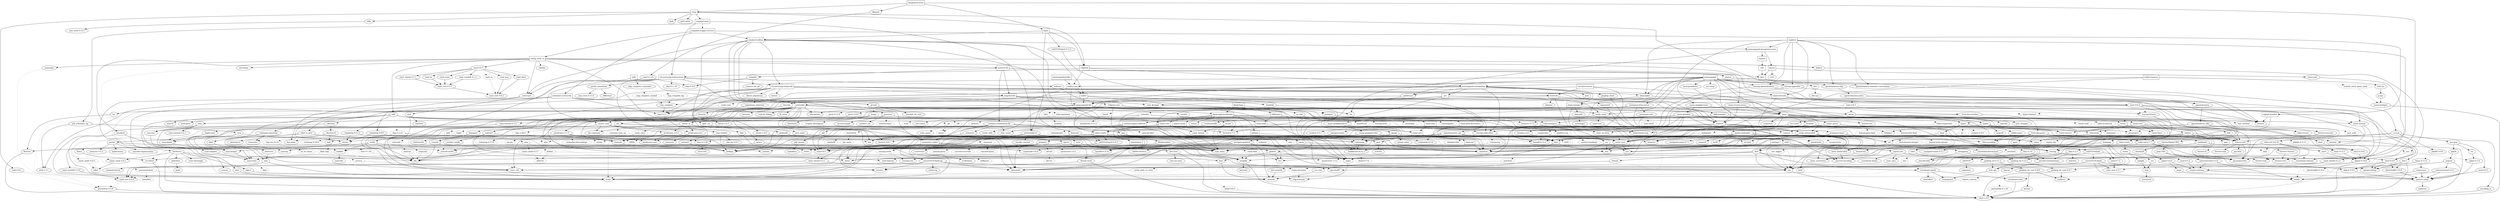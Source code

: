 digraph {
    0 [ label = "catalyst-toolbox" shape = box]
    1 [ label = "chain-addr" shape = box]
    2 [ label = "chain-core" shape = box]
    3 [ label = "chain-ser" shape = box]
    4 [ label = "chain-crypto" shape = box]
    5 [ label = "typed-bytes" shape = box]
    6 [ label = "chain-impl-mockchain" shape = box]
    7 [ label = "cardano-legacy-address" shape = box]
    8 [ label = "chain-time" shape = box]
    9 [ label = "chain-vote" shape = box]
    10 [ label = "imhamt" shape = box]
    11 [ label = "sparse-array" shape = box]
    12 [ label = "chain-storage" shape = box]
    13 [ label = "jcli" shape = box]
    14 [ label = "jormungandr-lib" shape = box]
    15 [ label = "jormungandr-automation" shape = box]
    16 [ label = "jortestkit" shape = box]
    17 [ label = "jormungandr-integration-tests" shape = box]
    18 [ label = "hersir" shape = box]
    19 [ label = "thor" shape = box]
    20 [ label = "loki" shape = box]
    21 [ label = "mjolnir" shape = box]
    22 [ label = "snapshot-lib" shape = box]
    23 [ label = "symmetric-cipher" shape = box]
    24 [ label = "vit-servicing-station-lib" shape = box]
    25 [ label = "event-db" shape = box]
    26 [ label = "vit-servicing-station-tests" shape = box]
    27 [ label = "wallet" shape = box]
    28 [ label = "chain-path-derivation" shape = box]
    29 [ label = "hdkeygen" shape = box]
    30 [ label = "chain-network" shape = box]
    31 [ label = "jormungandrwallet" shape = box]
    32 [ label = "wallet-core" shape = box]
    33 [ label = "wallet-wasm-js" shape = box]
    34 [ label = "jormungandr" shape = box]
    35 [ label = "explorer" shape = box]
    36 [ label = "settings" shape = box]
    37 [ label = "blockchain" shape = box]
    38 [ label = "iapyx" shape = box]
    39 [ label = "valgrind" shape = box]
    40 [ label = "vitup" shape = box]
    41 [ label = "mainnet-lib" shape = box]
    42 [ label = "mainnet-tools" shape = box]
    43 [ label = "scheduler-service-lib" shape = box]
    44 [ label = "signals-handler" shape = box]
    45 [ label = "snapshot-trigger-service" shape = box]
    46 [ label = "voting_tools_rs" shape = box]
    47 [ label = "integration-tests" shape = box]
    48 [ label = "cat-data-service" shape = box]
    49 [ label = "tally" shape = box]
    50 [ label = "assert_fs" ]
    51 [ label = "bech32 0.8.1" ]
    52 [ label = "clap 4.2.1" ]
    53 [ label = "color-eyre" ]
    54 [ label = "csv" ]
    55 [ label = "fraction" ]
    56 [ label = "futures" ]
    57 [ label = "gag" ]
    58 [ label = "governor" ]
    59 [ label = "graphql_client" ]
    60 [ label = "hex" ]
    61 [ label = "image" ]
    62 [ label = "itertools" ]
    63 [ label = "once_cell" ]
    64 [ label = "qrcode" ]
    65 [ label = "quircs" ]
    66 [ label = "rand 0.8.5" ]
    67 [ label = "rand_chacha 0.3.1" ]
    68 [ label = "rayon" ]
    69 [ label = "regex" ]
    70 [ label = "reqwest" ]
    71 [ label = "rust_decimal" ]
    72 [ label = "serde" ]
    73 [ label = "serde_json" ]
    74 [ label = "serde_yaml" ]
    75 [ label = "sscanf" ]
    76 [ label = "thiserror" ]
    77 [ label = "time 0.3.20" ]
    78 [ label = "tokio" ]
    79 [ label = "tracing" ]
    80 [ label = "tracing-subscriber" ]
    81 [ label = "url" ]
    82 [ label = "cryptoxide 0.4.4" ]
    83 [ label = "proptest" ]
    84 [ label = "quickcheck" ]
    85 [ label = "curve25519-dalek-ng" ]
    86 [ label = "ed25519-bip32 0.4.1" ]
    87 [ label = "ed25519-dalek" ]
    88 [ label = "generic-array" ]
    89 [ label = "rand_core 0.6.4" ]
    90 [ label = "sha2 0.10.6" ]
    91 [ label = "lazy_static" ]
    92 [ label = "strum" ]
    93 [ label = "cbor_event" ]
    94 [ label = "base64 0.21.0" ]
    95 [ label = "const_format" ]
    96 [ label = "criterion" style = dashed]
    97 [ label = "data-pile" ]
    98 [ label = "sled" ]
    99 [ label = "tempfile" ]
    100 [ label = "base64 0.13.1" ]
    101 [ label = "bincode" ]
    102 [ label = "bytes" ]
    103 [ label = "clap_complete" ]
    104 [ label = "gtmpl" ]
    105 [ label = "rpassword" ]
    106 [ label = "http" ]
    107 [ label = "humantime" ]
    108 [ label = "parity-multiaddr" ]
    109 [ label = "serde_with" ]
    110 [ label = "assert_cmd" ]
    111 [ label = "bytesize" ]
    112 [ label = "custom_debug" ]
    113 [ label = "flate2" ]
    114 [ label = "fs_extra" ]
    115 [ label = "json" ]
    116 [ label = "keynesis" ]
    117 [ label = "log" ]
    118 [ label = "netstat2" ]
    119 [ label = "os_info" ]
    120 [ label = "poldercast" ]
    121 [ label = "predicates 2.1.5" ]
    122 [ label = "prost 0.9.0" ]
    123 [ label = "semver" ]
    124 [ label = "sysinfo" ]
    125 [ label = "tar" ]
    126 [ label = "tokio-stream" ]
    127 [ label = "tonic 0.6.2" ]
    128 [ label = "warp" ]
    129 [ label = "zip" ]
    130 [ label = "console" ]
    131 [ label = "dialoguer" ]
    132 [ label = "indicatif" ]
    133 [ label = "sha-1" ]
    134 [ label = "sha2 0.9.9" ]
    135 [ label = "bech32 0.7.3" ]
    136 [ label = "yaml-rust" ]
    137 [ label = "ctrlc" ]
    138 [ label = "slave-pool" ]
    139 [ label = "cocoon" ]
    140 [ label = "dirs" ]
    141 [ label = "serde_test" style = dashed]
    142 [ label = "zeroize" ]
    143 [ label = "diesel 1.4.8" ]
    144 [ label = "diesel_migrations" ]
    145 [ label = "dotenv" ]
    146 [ label = "http-zipkin" ]
    147 [ label = "notify" ]
    148 [ label = "r2d2" ]
    149 [ label = "simplelog 0.8.0" ]
    150 [ label = "tracing-futures" ]
    151 [ label = "bb8" ]
    152 [ label = "bb8-postgres" ]
    153 [ label = "chrono" ]
    154 [ label = "dotenvy" ]
    155 [ label = "tokio-postgres" ]
    156 [ label = "cfg-if 0.1.10" ]
    157 [ label = "dyn-clone" ]
    158 [ label = "fake" ]
    159 [ label = "hyper" ]
    160 [ label = "postgres" ]
    161 [ label = "pretty_assertions" ]
    162 [ label = "rand 0.7.3" ]
    163 [ label = "rand_core 0.5.1" ]
    164 [ label = "refinery" ]
    165 [ label = "hashlink" ]
    166 [ label = "http-body" ]
    167 [ label = "pin-project" ]
    168 [ label = "clear_on_drop" ]
    169 [ label = "console_error_panic_hook" style = dashed]
    170 [ label = "getrandom 0.2.9" ]
    171 [ label = "js-sys" ]
    172 [ label = "wasm-bindgen" ]
    173 [ label = "web-sys" ]
    174 [ label = "arc-swap" ]
    175 [ label = "jsonrpsee-core" ]
    176 [ label = "jsonrpsee-http-server" ]
    177 [ label = "linked-hash-map" ]
    178 [ label = "local-ip-address" ]
    179 [ label = "lru" ]
    180 [ label = "opentelemetry" ]
    181 [ label = "opentelemetry-otlp" ]
    182 [ label = "opentelemetry-semantic-conventions" ]
    183 [ label = "tokio-util 0.6.10" ]
    184 [ label = "tracing-appender" ]
    185 [ label = "tracing-opentelemetry" ]
    186 [ label = "trust-dns-resolver" ]
    187 [ label = "anyhow" ]
    188 [ label = "async-graphql" ]
    189 [ label = "async-graphql-warp" ]
    190 [ label = "futures-channel" ]
    191 [ label = "futures-util" ]
    192 [ label = "ed25519-bip32 0.3.2" ]
    193 [ label = "prettytable-rs" ]
    194 [ label = "warp-reverse-proxy" ]
    195 [ label = "diffy" ]
    196 [ label = "glob" ]
    197 [ label = "path-slash" ]
    198 [ label = "rustls" ]
    199 [ label = "rustls-pemfile" ]
    200 [ label = "tempdir" ]
    201 [ label = "tokio-rustls" ]
    202 [ label = "uuid 0.8.2" ]
    203 [ label = "walkdir" ]
    204 [ label = "cardano-serialization-lib" ]
    205 [ label = "pharos" ]
    206 [ label = "job_scheduler_ng" ]
    207 [ label = "num-traits" ]
    208 [ label = "uuid 1.3.1" ]
    209 [ label = "bigdecimal" ]
    210 [ label = "blake2" ]
    211 [ label = "bytekind" ]
    212 [ label = "cddl" ]
    213 [ label = "ciborium" ]
    214 [ label = "dashmap" ]
    215 [ label = "diesel 2.0.3" ]
    216 [ label = "microtype" ]
    217 [ label = "nonempty" ]
    218 [ label = "rand 0.6.5" ]
    219 [ label = "rand_core 0.4.2" ]
    220 [ label = "scheduled-thread-pool" ]
    221 [ label = "validity" ]
    222 [ label = "cfg-if 1.0.0" ]
    223 [ label = "libmath" ]
    224 [ label = "rand_chacha 0.2.2" ]
    225 [ label = "axum" ]
    226 [ label = "clap_complete_command" ]
    227 [ label = "anstyle" ]
    228 [ label = "doc-comment" ]
    229 [ label = "globwalk" ]
    230 [ label = "predicates 3.0.2" ]
    231 [ label = "predicates-core" ]
    232 [ label = "predicates-tree" ]
    233 [ label = "clap_builder" ]
    234 [ label = "backtrace" ]
    235 [ label = "color-spantrace" style = dashed]
    236 [ label = "eyre" ]
    237 [ label = "indenter" ]
    238 [ label = "owo-colors" ]
    239 [ label = "tracing-error" style = dashed]
    240 [ label = "csv-core" ]
    241 [ label = "itoa" ]
    242 [ label = "ryu" ]
    243 [ label = "num" ]
    244 [ label = "futures-core" ]
    245 [ label = "futures-executor" ]
    246 [ label = "futures-io" ]
    247 [ label = "futures-sink" ]
    248 [ label = "futures-task" ]
    249 [ label = "filedescriptor" ]
    250 [ label = "futures-timer" style = dashed]
    251 [ label = "no-std-compat" ]
    252 [ label = "nonzero_ext" ]
    253 [ label = "parking_lot 0.12.1" ]
    254 [ label = "smallvec" ]
    255 [ label = "bytemuck" ]
    256 [ label = "byteorder" ]
    257 [ label = "color_quant" ]
    258 [ label = "gif" style = dashed]
    259 [ label = "jpeg-decoder" style = dashed]
    260 [ label = "num-iter" ]
    261 [ label = "num-rational 0.3.2" ]
    262 [ label = "png" style = dashed]
    263 [ label = "scoped_threadpool" style = dashed]
    264 [ label = "tiff" style = dashed]
    265 [ label = "either" ]
    266 [ label = "checked_int_cast" ]
    267 [ label = "ppv-lite86" ]
    268 [ label = "rayon-core" ]
    269 [ label = "aho-corasick" ]
    270 [ label = "memchr" ]
    271 [ label = "regex-syntax" ]
    272 [ label = "serde_urlencoded" ]
    273 [ label = "tower-service" ]
    274 [ label = "arrayvec 0.7.2" ]
    275 [ label = "borsh" style = dashed]
    276 [ label = "bytecheck" style = dashed]
    277 [ label = "rkyv" style = dashed]
    278 [ label = "indexmap" ]
    279 [ label = "time-core" ]
    280 [ label = "mio" style = dashed]
    281 [ label = "num_cpus" ]
    282 [ label = "pin-project-lite" ]
    283 [ label = "tracing-core" ]
    284 [ label = "matchers" style = dashed]
    285 [ label = "nu-ansi-term" style = dashed]
    286 [ label = "sharded-slab" style = dashed]
    287 [ label = "thread_local" ]
    288 [ label = "tracing-log" style = dashed]
    289 [ label = "tracing-serde" style = dashed]
    290 [ label = "form_urlencoded" ]
    291 [ label = "idna 0.3.0" ]
    292 [ label = "percent-encoding" ]
    293 [ label = "bit-set" style = dashed]
    294 [ label = "bitflags" ]
    295 [ label = "quick-error 2.0.1" style = dashed]
    296 [ label = "rand_xorshift 0.3.0" ]
    297 [ label = "rusty-fork" style = dashed]
    298 [ label = "unarray" ]
    299 [ label = "env_logger" style = dashed]
    300 [ label = "digest 0.9.0" ]
    301 [ label = "subtle-ng" ]
    302 [ label = "curve25519-dalek" ]
    303 [ label = "ed25519" ]
    304 [ label = "typenum" ]
    305 [ label = "digest 0.10.6" ]
    306 [ label = "atty" style = dashed]
    307 [ label = "cast" style = dashed]
    308 [ label = "clap 2.34.0" style = dashed]
    309 [ label = "criterion-plot" style = dashed]
    310 [ label = "oorandom" style = dashed]
    311 [ label = "plotters" style = dashed]
    312 [ label = "serde_cbor" style = dashed]
    313 [ label = "tinytemplate" style = dashed]
    314 [ label = "memmap2" ]
    315 [ label = "crc32fast" ]
    316 [ label = "crossbeam-epoch" ]
    317 [ label = "crossbeam-utils" ]
    318 [ label = "fxhash" ]
    319 [ label = "libc" ]
    320 [ label = "parking_lot 0.11.2" ]
    321 [ label = "fastrand" ]
    322 [ label = "gtmpl_value" ]
    323 [ label = "fnv" ]
    324 [ label = "arrayref" ]
    325 [ label = "bs58" ]
    326 [ label = "data-encoding" ]
    327 [ label = "multihash" ]
    328 [ label = "static_assertions" ]
    329 [ label = "unsigned-varint 0.7.1" ]
    330 [ label = "bstr" ]
    331 [ label = "wait-timeout" ]
    332 [ label = "miniz_oxide 0.6.2" ]
    333 [ label = "cryptoxide 0.3.6" ]
    334 [ label = "difflib" style = dashed]
    335 [ label = "float-cmp" style = dashed]
    336 [ label = "normalize-line-endings" style = dashed]
    337 [ label = "filetime" ]
    338 [ label = "tokio-util 0.7.7" ]
    339 [ label = "async-stream" ]
    340 [ label = "h2" style = dashed]
    341 [ label = "hyper-timeout" style = dashed]
    342 [ label = "tower" ]
    343 [ label = "tower-layer" ]
    344 [ label = "headers" ]
    345 [ label = "mime" ]
    346 [ label = "mime_guess" ]
    347 [ label = "multiparty" style = dashed]
    348 [ label = "scoped-tls" ]
    349 [ label = "tokio-tungstenite" style = dashed]
    350 [ label = "aes" style = dashed]
    351 [ label = "bzip2" style = dashed]
    352 [ label = "constant_time_eq" style = dashed]
    353 [ label = "hmac 0.12.1" ]
    354 [ label = "pbkdf2 0.11.0" style = dashed]
    355 [ label = "sha1" ]
    356 [ label = "zstd" style = dashed]
    357 [ label = "unicode-width" ]
    358 [ label = "shell-words" ]
    359 [ label = "number_prefix" ]
    360 [ label = "block-buffer 0.9.0" ]
    361 [ label = "opaque-debug" ]
    362 [ label = "crossbeam-channel" ]
    363 [ label = "aes-gcm" ]
    364 [ label = "chacha20poly1305" ]
    365 [ label = "hmac 0.11.0" ]
    366 [ label = "pbkdf2 0.9.0" ]
    367 [ label = "dirs-sys" ]
    368 [ label = "pq-sys" style = dashed]
    369 [ label = "migrations_internals" ]
    370 [ label = "zipkin" ]
    371 [ label = "termcolor" ]
    372 [ label = "num-integer" ]
    373 [ label = "time 0.1.45" style = dashed]
    374 [ label = "fallible-iterator" ]
    375 [ label = "phf" ]
    376 [ label = "postgres-protocol" ]
    377 [ label = "postgres-types" ]
    378 [ label = "socket2 0.5.1" ]
    379 [ label = "httparse" ]
    380 [ label = "httpdate" ]
    381 [ label = "socket2 0.4.9" style = dashed]
    382 [ label = "want" ]
    383 [ label = "ansi_term 0.11.0" ]
    384 [ label = "difference" ]
    385 [ label = "getrandom 0.1.16" style = dashed]
    386 [ label = "refinery-core" ]
    387 [ label = "hashbrown 0.12.3" ]
    388 [ label = "beef" ]
    389 [ label = "jsonrpsee-types" ]
    390 [ label = "rustc-hash" style = dashed]
    391 [ label = "globset" ]
    392 [ label = "unicase" ]
    393 [ label = "opentelemetry_api" ]
    394 [ label = "opentelemetry_sdk" ]
    395 [ label = "opentelemetry-proto" ]
    396 [ label = "prost 0.11.8" style = dashed]
    397 [ label = "tonic 0.8.3" style = dashed]
    398 [ label = "slab" style = dashed]
    399 [ label = "lru-cache" ]
    400 [ label = "resolv-conf" style = dashed]
    401 [ label = "trust-dns-proto" ]
    402 [ label = "async-graphql-parser" ]
    403 [ label = "async-graphql-value" ]
    404 [ label = "fast_chemail" style = dashed]
    405 [ label = "multer" ]
    406 [ label = "pin-utils" ]
    407 [ label = "encode_unicode" ]
    408 [ label = "is-terminal" ]
    409 [ label = "term" ]
    410 [ label = "ansi_term 0.12.1" ]
    411 [ label = "ring" ]
    412 [ label = "sct" ]
    413 [ label = "webpki" ]
    414 [ label = "rand 0.4.6" ]
    415 [ label = "remove_dir_all" ]
    416 [ label = "same-file" ]
    417 [ label = "num-bigint" ]
    418 [ label = "schemars" ]
    419 [ label = "cron" ]
    420 [ label = "libm" style = dashed]
    421 [ label = "abnf_to_pest" ]
    422 [ label = "base16" ]
    423 [ label = "base64-url" style = dashed]
    424 [ label = "clap 3.2.23" style = dashed]
    425 [ label = "codespan-reporting" ]
    426 [ label = "hexf-parse" ]
    427 [ label = "lexical-core" ]
    428 [ label = "pest_meta" ]
    429 [ label = "pest_vm" ]
    430 [ label = "simplelog 0.11.2" ]
    431 [ label = "uriparse" style = dashed]
    432 [ label = "ciborium-io" ]
    433 [ label = "ciborium-ll" ]
    434 [ label = "lock_api" ]
    435 [ label = "parking_lot_core 0.9.7" ]
    436 [ label = "secrecy" style = dashed]
    437 [ label = "rand_chacha 0.1.1" ]
    438 [ label = "rand_hc" ]
    439 [ label = "rand_isaac" ]
    440 [ label = "rand_jitter" ]
    441 [ label = "rand_os" style = dashed]
    442 [ label = "rand_pcg" ]
    443 [ label = "rand_xorshift 0.1.1" ]
    444 [ label = "rand 0.3.23" ]
    445 [ label = "axum-core" ]
    446 [ label = "matchit" ]
    447 [ label = "serde_path_to_error" style = dashed]
    448 [ label = "sync_wrapper" ]
    449 [ label = "clap_complete_fig" style = dashed]
    450 [ label = "clap_complete_nushell" style = dashed]
    451 [ label = "ignore" ]
    452 [ label = "termtree" ]
    453 [ label = "anstream" style = dashed]
    454 [ label = "clap_lex 0.4.1" ]
    455 [ label = "strsim" style = dashed]
    456 [ label = "addr2line" ]
    457 [ label = "object" ]
    458 [ label = "rustc-demangle" ]
    459 [ label = "num-complex" ]
    460 [ label = "num-rational 0.4.1" ]
    461 [ label = "weezl" style = dashed]
    462 [ label = "deflate" style = dashed]
    463 [ label = "miniz_oxide 0.3.7" style = dashed]
    464 [ label = "miniz_oxide 0.4.4" style = dashed]
    465 [ label = "crossbeam-deque" ]
    466 [ label = "hashbrown 0.13.2" style = dashed]
    467 [ label = "ptr_meta" style = dashed]
    468 [ label = "simdutf8" style = dashed]
    469 [ label = "rend" style = dashed]
    470 [ label = "seahash" style = dashed]
    471 [ label = "regex-automata" style = dashed]
    472 [ label = "overload" style = dashed]
    473 [ label = "unicode-bidi" ]
    474 [ label = "unicode-normalization" ]
    475 [ label = "bit-vec" style = dashed]
    476 [ label = "quick-error 1.2.3" style = dashed]
    477 [ label = "subtle" ]
    478 [ label = "signature" ]
    479 [ label = "block-buffer 0.10.4" style = dashed]
    480 [ label = "crypto-common" ]
    481 [ label = "textwrap 0.11.0" style = dashed]
    482 [ label = "plotters-backend" style = dashed]
    483 [ label = "plotters-svg" style = dashed]
    484 [ label = "half" ]
    485 [ label = "memoffset" ]
    486 [ label = "scopeguard" ]
    487 [ label = "instant" ]
    488 [ label = "parking_lot_core 0.8.6" ]
    489 [ label = "unsigned-varint 0.5.1" ]
    490 [ label = "adler" ]
    491 [ label = "tokio-io-timeout" style = dashed]
    492 [ label = "headers-core" ]
    493 [ label = "try-lock" ]
    494 [ label = "tungstenite" style = dashed]
    495 [ label = "cipher 0.3.0" ]
    496 [ label = "bzip2-sys" style = dashed]
    497 [ label = "password-hash" style = dashed]
    498 [ label = "zstd-safe" style = dashed]
    499 [ label = "aead 0.4.3" ]
    500 [ label = "ctr" ]
    501 [ label = "ghash" ]
    502 [ label = "aead 0.5.2" ]
    503 [ label = "chacha20" ]
    504 [ label = "cipher 0.4.4" ]
    505 [ label = "poly1305" ]
    506 [ label = "crypto-mac" ]
    507 [ label = "lazycell" ]
    508 [ label = "zipkin-types" ]
    509 [ label = "phf_shared" ]
    510 [ label = "md-5" ]
    511 [ label = "stringprep" ]
    512 [ label = "siphasher" ]
    513 [ label = "toml" ]
    514 [ label = "ahash 0.7.6" style = dashed]
    515 [ label = "hostname" style = dashed]
    516 [ label = "idna 0.2.3" ]
    517 [ label = "ipnet" ]
    518 [ label = "tinyvec" ]
    519 [ label = "pest" ]
    520 [ label = "ascii_utils" style = dashed]
    521 [ label = "encoding_rs" ]
    522 [ label = "spin" ]
    523 [ label = "io-lifetimes" ]
    524 [ label = "dirs-next" ]
    525 [ label = "untrusted" ]
    526 [ label = "nom" ]
    527 [ label = "abnf" ]
    528 [ label = "pretty" ]
    529 [ label = "clap_lex 0.2.4" style = dashed]
    530 [ label = "textwrap 0.16.0" style = dashed]
    531 [ label = "lexical-parse-float" style = dashed]
    532 [ label = "lexical-parse-integer" style = dashed]
    533 [ label = "lexical-util" ]
    534 [ label = "lexical-write-float" style = dashed]
    535 [ label = "lexical-write-integer" style = dashed]
    536 [ label = "rand_core 0.3.1" ]
    537 [ label = "anstyle-parse" style = dashed]
    538 [ label = "concolor-override" style = dashed]
    539 [ label = "concolor-query" style = dashed]
    540 [ label = "utf8parse" style = dashed]
    541 [ label = "gimli" ]
    542 [ label = "adler32" style = dashed]
    543 [ label = "ahash 0.8.3" style = dashed]
    544 [ label = "utf-8" style = dashed]
    545 [ label = "base64ct" style = dashed]
    546 [ label = "zstd-sys" style = dashed]
    547 [ label = "polyval" ]
    548 [ label = "inout" ]
    549 [ label = "universal-hash 0.5.0" ]
    550 [ label = "match_cfg" style = dashed]
    551 [ label = "matches" ]
    552 [ label = "tinyvec_macros" style = dashed]
    553 [ label = "ucd-trie" ]
    554 [ label = "dirs-sys-next" ]
    555 [ label = "minimal-lexical" ]
    556 [ label = "abnf-core" ]
    557 [ label = "arrayvec 0.5.2" ]
    558 [ label = "typed-arena" ]
    559 [ label = "unicode-segmentation" ]
    560 [ label = "os_str_bytes" style = dashed]
    561 [ label = "universal-hash 0.4.1" ]
    0 -> 53 [ ]
    0 -> 57 [ ]
    0 -> 58 [ ]
    0 -> 17 [ ]
    0 -> 64 [ ]
    0 -> 65 [ ]
    0 -> 75 [ ]
    0 -> 23 [ ]
    0 -> 24 [ ]
    0 -> 27 [ ]
    1 -> 2 [ ]
    1 -> 4 [ ]
    2 -> 3 [ ]
    3 -> 76 [ ]
    4 -> 51 [ ]
    4 -> 85 [ ]
    4 -> 86 [ ]
    4 -> 87 [ ]
    4 -> 60 [ ]
    4 -> 83 [ style = dotted]
    4 -> 84 [ style = dotted]
    4 -> 68 [ ]
    4 -> 90 [ ]
    4 -> 5 [ ]
    6 -> 7 [ ]
    6 -> 1 [ ]
    6 -> 8 [ ]
    6 -> 9 [ ]
    6 -> 10 [ ]
    6 -> 11 [ ]
    6 -> 92 [ ]
    6 -> 79 [ ]
    7 -> 93 [ ]
    7 -> 86 [ ]
    8 -> 2 [ ]
    8 -> 83 [ style = dotted]
    8 -> 84 [ style = dotted]
    9 -> 94 [ ]
    9 -> 2 [ ]
    9 -> 4 [ ]
    9 -> 95 [ ]
    10 -> 83 [ style = dotted]
    10 -> 76 [ ]
    12 -> 96 [ style = dotted]
    12 -> 97 [ ]
    12 -> 89 [ style = dotted]
    12 -> 98 [ ]
    12 -> 99 [ style = dotted]
    12 -> 76 [ ]
    13 -> 101 [ ]
    13 -> 103 [ ]
    13 -> 104 [ ]
    13 -> 14 [ ]
    13 -> 70 [ ]
    13 -> 105 [ ]
    13 -> 74 [ ]
    14 -> 6 [ ]
    14 -> 106 [ ]
    14 -> 107 [ ]
    14 -> 108 [ ]
    14 -> 109 [ ]
    15 -> 110 [ ]
    15 -> 12 [ ]
    15 -> 59 [ ]
    15 -> 13 [ ]
    15 -> 16 [ ]
    15 -> 115 [ ]
    15 -> 118 [ ]
    15 -> 120 [ ]
    15 -> 127 [ ]
    15 -> 80 [ ]
    16 -> 50 [ ]
    16 -> 51 [ ]
    16 -> 111 [ ]
    16 -> 54 [ ]
    16 -> 112 [ ]
    16 -> 131 [ ]
    16 -> 114 [ ]
    16 -> 60 [ ]
    16 -> 107 [ ]
    16 -> 132 [ ]
    16 -> 119 [ ]
    16 -> 121 [ ]
    16 -> 70 [ ]
    16 -> 123 [ ]
    16 -> 74 [ ]
    16 -> 133 [ ]
    16 -> 134 [ ]
    16 -> 124 [ ]
    16 -> 125 [ ]
    16 -> 128 [ ]
    16 -> 129 [ ]
    17 -> 135 [ ]
    17 -> 18 [ ]
    17 -> 21 [ ]
    18 -> 137 [ ]
    18 -> 138 [ ]
    18 -> 19 [ ]
    19 -> 139 [ ]
    19 -> 140 [ ]
    19 -> 15 [ ]
    20 -> 19 [ ]
    21 -> 20 [ ]
    22 -> 55 [ ]
    22 -> 14 [ ]
    22 -> 70 [ ]
    22 -> 71 [ ]
    22 -> 141 [ style = dotted]
    23 -> 82 [ ]
    23 -> 66 [ ]
    23 -> 76 [ ]
    23 -> 142 [ ]
    24 -> 52 [ ]
    24 -> 144 [ ]
    24 -> 145 [ ]
    24 -> 25 [ ]
    24 -> 146 [ ]
    24 -> 62 [ ]
    24 -> 147 [ ]
    24 -> 149 [ ]
    24 -> 22 [ ]
    24 -> 150 [ ]
    24 -> 80 [ ]
    24 -> 128 [ ]
    25 -> 152 [ ]
    25 -> 154 [ ]
    25 -> 71 [ ]
    25 -> 76 [ ]
    26 -> 110 [ ]
    26 -> 156 [ ]
    26 -> 157 [ ]
    26 -> 158 [ ]
    26 -> 16 [ ]
    26 -> 161 [ ]
    26 -> 164 [ ]
    26 -> 24 [ ]
    27 -> 165 [ ]
    27 -> 29 [ ]
    27 -> 62 [ ]
    27 -> 14 [ ]
    28 -> 76 [ ]
    29 -> 7 [ ]
    29 -> 1 [ ]
    29 -> 28 [ ]
    30 -> 4 [ ]
    30 -> 56 [ ]
    30 -> 76 [ ]
    30 -> 127 [ ]
    31 -> 32 [ ]
    32 -> 135 [ ]
    32 -> 23 [ ]
    32 -> 27 [ ]
    33 -> 168 [ ]
    33 -> 169 [ style = dotted]
    33 -> 32 [ ]
    33 -> 173 [ ]
    34 -> 174 [ ]
    34 -> 30 [ ]
    34 -> 12 [ ]
    34 -> 52 [ ]
    34 -> 146 [ ]
    34 -> 14 [ ]
    34 -> 176 [ ]
    34 -> 178 [ ]
    34 -> 181 [ ]
    34 -> 182 [ ]
    34 -> 120 [ ]
    34 -> 70 [ ]
    34 -> 74 [ ]
    34 -> 184 [ ]
    34 -> 185 [ ]
    34 -> 186 [ ]
    34 -> 128 [ ]
    35 -> 187 [ ]
    35 -> 189 [ ]
    35 -> 30 [ ]
    35 -> 146 [ ]
    35 -> 17 [ ]
    35 -> 181 [ ]
    35 -> 182 [ ]
    35 -> 184 [ ]
    35 -> 185 [ ]
    36 -> 98 [ ]
    36 -> 76 [ ]
    37 -> 6 [ ]
    37 -> 179 [ ]
    38 -> 0 [ ]
    38 -> 192 [ ]
    38 -> 193 [ ]
    38 -> 39 [ ]
    39 -> 15 [ ]
    39 -> 26 [ ]
    39 -> 32 [ ]
    39 -> 194 [ ]
    40 -> 195 [ ]
    40 -> 196 [ ]
    40 -> 42 [ ]
    40 -> 197 [ ]
    40 -> 184 [ ]
    40 -> 202 [ ]
    40 -> 39 [ ]
    41 -> 204 [ ]
    41 -> 205 [ ]
    41 -> 22 [ ]
    41 -> 200 [ ]
    41 -> 19 [ ]
    42 -> 206 [ ]
    42 -> 193 [ ]
    42 -> 45 [ ]
    42 -> 26 [ ]
    43 -> 153 [ ]
    43 -> 52 [ ]
    43 -> 56 [ ]
    43 -> 16 [ ]
    43 -> 208 [ ]
    44 -> 56 [ ]
    44 -> 78 [ ]
    45 -> 0 [ ]
    45 -> 43 [ ]
    45 -> 44 [ ]
    45 -> 46 [ ]
    46 -> 210 [ ]
    46 -> 211 [ ]
    46 -> 212 [ ]
    46 -> 53 [ ]
    46 -> 214 [ ]
    46 -> 215 [ ]
    46 -> 41 [ ]
    46 -> 216 [ ]
    46 -> 217 [ ]
    46 -> 218 [ ]
    46 -> 221 [ ]
    47 -> 38 [ ]
    47 -> 223 [ ]
    47 -> 224 [ ]
    47 -> 40 [ ]
    48 -> 225 [ ]
    48 -> 52 [ ]
    48 -> 25 [ ]
    48 -> 80 [ ]
    49 -> 9 [ ]
    49 -> 226 [ ]
    49 -> 53 [ ]
    50 -> 228 [ ]
    50 -> 229 [ ]
    50 -> 230 [ ]
    50 -> 232 [ ]
    50 -> 99 [ ]
    52 -> 233 [ ]
    53 -> 234 [ ]
    53 -> 235 [ style = dotted]
    53 -> 236 [ ]
    54 -> 240 [ ]
    54 -> 241 [ ]
    54 -> 242 [ ]
    54 -> 72 [ ]
    55 -> 91 [ style = dotted]
    55 -> 243 [ ]
    56 -> 245 [ style = dotted]
    57 -> 249 [ ]
    57 -> 99 [ ]
    58 -> 56 [ style = dotted]
    58 -> 250 [ style = dotted]
    58 -> 251 [ ]
    58 -> 252 [ ]
    58 -> 253 [ ]
    58 -> 66 [ style = dotted]
    59 -> 73 [ ]
    61 -> 255 [ ]
    61 -> 258 [ style = dotted]
    61 -> 260 [ ]
    61 -> 261 [ ]
    61 -> 262 [ style = dotted]
    61 -> 263 [ style = dotted]
    61 -> 264 [ style = dotted]
    62 -> 265 [ ]
    64 -> 266 [ ]
    64 -> 61 [ style = dotted]
    65 -> 207 [ ]
    65 -> 76 [ ]
    66 -> 67 [ style = dotted]
    67 -> 267 [ ]
    67 -> 89 [ ]
    68 -> 265 [ ]
    68 -> 268 [ ]
    69 -> 269 [ style = dotted]
    69 -> 271 [ ]
    70 -> 94 [ ]
    70 -> 191 [ ]
    70 -> 106 [ ]
    70 -> 73 [ style = dotted]
    70 -> 272 [ ]
    70 -> 273 [ ]
    70 -> 81 [ ]
    71 -> 274 [ ]
    71 -> 275 [ style = dotted]
    71 -> 160 [ style = dotted]
    71 -> 277 [ style = dotted]
    73 -> 241 [ ]
    73 -> 242 [ ]
    73 -> 72 [ ]
    74 -> 278 [ ]
    74 -> 242 [ ]
    74 -> 136 [ ]
    75 -> 95 [ ]
    75 -> 91 [ ]
    75 -> 69 [ ]
    77 -> 241 [ style = dotted]
    77 -> 72 [ style = dotted]
    77 -> 279 [ ]
    78 -> 102 [ style = dotted]
    78 -> 280 [ style = dotted]
    78 -> 281 [ style = dotted]
    78 -> 253 [ style = dotted]
    78 -> 282 [ ]
    79 -> 117 [ style = dotted]
    79 -> 282 [ ]
    79 -> 283 [ ]
    80 -> 284 [ style = dotted]
    80 -> 285 [ style = dotted]
    80 -> 69 [ style = dotted]
    80 -> 73 [ style = dotted]
    80 -> 286 [ style = dotted]
    80 -> 254 [ style = dotted]
    80 -> 287 [ style = dotted]
    80 -> 77 [ style = dotted]
    80 -> 79 [ style = dotted]
    80 -> 288 [ style = dotted]
    80 -> 289 [ style = dotted]
    81 -> 290 [ ]
    81 -> 291 [ ]
    81 -> 72 [ style = dotted]
    83 -> 293 [ style = dotted]
    83 -> 294 [ ]
    83 -> 256 [ ]
    83 -> 91 [ style = dotted]
    83 -> 207 [ ]
    83 -> 295 [ style = dotted]
    83 -> 66 [ ]
    83 -> 296 [ ]
    83 -> 271 [ style = dotted]
    83 -> 297 [ style = dotted]
    83 -> 298 [ ]
    84 -> 299 [ style = dotted]
    84 -> 162 [ ]
    85 -> 256 [ ]
    85 -> 300 [ ]
    85 -> 89 [ ]
    85 -> 301 [ ]
    85 -> 142 [ ]
    86 -> 82 [ ]
    87 -> 302 [ ]
    87 -> 303 [ ]
    87 -> 162 [ style = dotted]
    87 -> 72 [ style = dotted]
    87 -> 134 [ ]
    88 -> 304 [ ]
    89 -> 170 [ style = dotted]
    90 -> 305 [ ]
    96 -> 306 [ style = dashed]
    96 -> 308 [ style = dashed]
    96 -> 309 [ style = dashed]
    96 -> 54 [ style = dashed]
    96 -> 56 [ style = dotted]
    96 -> 91 [ style = dashed]
    96 -> 310 [ style = dashed]
    96 -> 311 [ style = dashed]
    96 -> 68 [ style = dashed]
    96 -> 69 [ style = dashed]
    96 -> 312 [ style = dashed]
    96 -> 313 [ style = dashed]
    96 -> 78 [ style = dotted]
    96 -> 203 [ style = dashed]
    97 -> 314 [ ]
    98 -> 315 [ ]
    98 -> 316 [ ]
    98 -> 318 [ ]
    98 -> 319 [ ]
    98 -> 117 [ ]
    98 -> 320 [ ]
    99 -> 222 [ ]
    99 -> 321 [ ]
    101 -> 72 [ ]
    102 -> 72 [ style = dotted]
    103 -> 52 [ ]
    104 -> 322 [ ]
    104 -> 62 [ ]
    104 -> 91 [ ]
    104 -> 292 [ ]
    105 -> 73 [ ]
    106 -> 102 [ ]
    106 -> 323 [ ]
    106 -> 241 [ ]
    108 -> 324 [ ]
    108 -> 325 [ ]
    108 -> 256 [ ]
    108 -> 326 [ ]
    108 -> 327 [ ]
    108 -> 328 [ ]
    108 -> 329 [ ]
    108 -> 81 [ style = dotted]
    109 -> 100 [ style = dotted]
    109 -> 153 [ style = dotted]
    109 -> 60 [ style = dotted]
    109 -> 278 [ style = dotted]
    109 -> 73 [ style = dotted]
    109 -> 77 [ style = dotted]
    110 -> 330 [ ]
    110 -> 228 [ ]
    110 -> 230 [ ]
    110 -> 232 [ ]
    110 -> 331 [ ]
    113 -> 315 [ ]
    113 -> 332 [ style = dotted]
    116 -> 333 [ ]
    116 -> 60 [ ]
    116 -> 67 [ ]
    116 -> 76 [ ]
    117 -> 222 [ ]
    117 -> 72 [ style = dotted]
    118 -> 294 [ ]
    118 -> 319 [ ]
    118 -> 76 [ ]
    119 -> 117 [ ]
    120 -> 116 [ ]
    120 -> 179 [ ]
    121 -> 334 [ style = dotted]
    121 -> 335 [ style = dotted]
    121 -> 62 [ ]
    121 -> 336 [ style = dotted]
    121 -> 231 [ ]
    121 -> 69 [ style = dotted]
    122 -> 102 [ ]
    123 -> 72 [ style = dotted]
    124 -> 68 [ style = dotted]
    125 -> 337 [ ]
    126 -> 338 [ style = dotted]
    127 -> 339 [ ]
    127 -> 100 [ ]
    127 -> 341 [ style = dotted]
    127 -> 292 [ ]
    127 -> 122 [ style = dotted]
    127 -> 126 [ ]
    127 -> 183 [ ]
    127 -> 342 [ style = dotted]
    127 -> 150 [ style = dotted]
    128 -> 344 [ ]
    128 -> 159 [ ]
    128 -> 346 [ ]
    128 -> 347 [ style = dotted]
    128 -> 167 [ ]
    128 -> 199 [ ]
    128 -> 348 [ ]
    128 -> 73 [ ]
    128 -> 272 [ ]
    128 -> 201 [ style = dotted]
    128 -> 126 [ ]
    128 -> 349 [ style = dotted]
    129 -> 350 [ style = dotted]
    129 -> 256 [ ]
    129 -> 351 [ style = dotted]
    129 -> 352 [ style = dotted]
    129 -> 113 [ style = dotted]
    129 -> 354 [ style = dotted]
    129 -> 355 [ style = dotted]
    129 -> 77 [ style = dotted]
    129 -> 356 [ style = dotted]
    130 -> 91 [ ]
    130 -> 319 [ ]
    130 -> 357 [ style = dotted]
    131 -> 130 [ ]
    131 -> 358 [ ]
    131 -> 99 [ style = dotted]
    131 -> 142 [ style = dotted]
    132 -> 130 [ ]
    132 -> 359 [ ]
    132 -> 69 [ ]
    133 -> 360 [ ]
    133 -> 222 [ ]
    133 -> 300 [ ]
    133 -> 361 [ ]
    134 -> 360 [ ]
    134 -> 222 [ ]
    134 -> 300 [ ]
    134 -> 361 [ ]
    136 -> 177 [ ]
    138 -> 362 [ ]
    139 -> 363 [ ]
    139 -> 364 [ ]
    139 -> 366 [ ]
    139 -> 66 [ ]
    140 -> 367 [ ]
    141 -> 72 [ style = dashed]
    143 -> 294 [ style = dotted]
    143 -> 256 [ ]
    143 -> 153 [ style = dotted]
    143 -> 368 [ style = dotted]
    143 -> 148 [ style = dotted]
    143 -> 73 [ style = dotted]
    144 -> 369 [ ]
    146 -> 106 [ ]
    146 -> 370 [ ]
    147 -> 294 [ ]
    147 -> 362 [ style = dotted]
    147 -> 337 [ ]
    147 -> 319 [ ]
    147 -> 203 [ ]
    148 -> 117 [ ]
    148 -> 220 [ ]
    149 -> 153 [ ]
    149 -> 117 [ ]
    149 -> 371 [ style = dotted]
    150 -> 167 [ style = dotted]
    150 -> 79 [ ]
    151 -> 191 [ ]
    151 -> 78 [ ]
    152 -> 151 [ ]
    152 -> 155 [ ]
    153 -> 372 [ ]
    153 -> 72 [ style = dotted]
    153 -> 373 [ style = dotted]
    155 -> 191 [ ]
    155 -> 292 [ ]
    155 -> 375 [ ]
    155 -> 377 [ ]
    155 -> 378 [ ]
    155 -> 338 [ ]
    158 -> 153 [ style = dotted]
    158 -> 106 [ style = dotted]
    158 -> 66 [ ]
    159 -> 340 [ style = dotted]
    159 -> 166 [ ]
    159 -> 379 [ ]
    159 -> 380 [ ]
    159 -> 381 [ style = dotted]
    159 -> 273 [ ]
    159 -> 382 [ ]
    160 -> 155 [ ]
    161 -> 383 [ ]
    161 -> 384 [ ]
    162 -> 163 [ ]
    163 -> 385 [ style = dotted]
    164 -> 386 [ ]
    165 -> 387 [ ]
    166 -> 106 [ ]
    166 -> 282 [ ]
    169 -> 172 [ style = dashed]
    170 -> 222 [ ]
    171 -> 172 [ ]
    172 -> 222 [ ]
    173 -> 171 [ ]
    175 -> 274 [ style = dotted]
    175 -> 159 [ style = dotted]
    175 -> 389 [ ]
    175 -> 66 [ style = dotted]
    175 -> 390 [ style = dotted]
    176 -> 391 [ ]
    176 -> 175 [ ]
    176 -> 91 [ ]
    176 -> 392 [ ]
    178 -> 76 [ ]
    179 -> 387 [ style = dotted]
    180 -> 394 [ ]
    181 -> 395 [ ]
    182 -> 180 [ ]
    183 -> 244 [ ]
    183 -> 247 [ ]
    183 -> 398 [ style = dotted]
    183 -> 78 [ ]
    184 -> 362 [ ]
    184 -> 80 [ ]
    185 -> 180 [ ]
    185 -> 80 [ ]
    186 -> 399 [ ]
    186 -> 400 [ style = dotted]
    186 -> 401 [ ]
    188 -> 402 [ ]
    188 -> 339 [ ]
    188 -> 100 [ ]
    188 -> 404 [ style = dotted]
    188 -> 405 [ ]
    188 -> 207 [ ]
    188 -> 63 [ ]
    188 -> 69 [ ]
    188 -> 272 [ ]
    188 -> 328 [ ]
    188 -> 99 [ ]
    189 -> 188 [ ]
    189 -> 128 [ ]
    190 -> 244 [ ]
    190 -> 247 [ style = dotted]
    191 -> 190 [ style = dotted]
    191 -> 246 [ style = dotted]
    191 -> 248 [ ]
    191 -> 270 [ style = dotted]
    191 -> 282 [ ]
    191 -> 406 [ ]
    191 -> 398 [ style = dotted]
    192 -> 333 [ ]
    193 -> 54 [ style = dotted]
    193 -> 407 [ ]
    193 -> 408 [ ]
    193 -> 91 [ ]
    193 -> 409 [ ]
    193 -> 357 [ ]
    194 -> 91 [ ]
    194 -> 70 [ ]
    194 -> 128 [ ]
    195 -> 410 [ ]
    198 -> 117 [ style = dotted]
    198 -> 412 [ ]
    198 -> 413 [ ]
    199 -> 94 [ ]
    200 -> 414 [ ]
    200 -> 415 [ ]
    201 -> 198 [ ]
    201 -> 78 [ ]
    202 -> 170 [ style = dotted]
    202 -> 72 [ style = dotted]
    203 -> 416 [ ]
    204 -> 135 [ ]
    204 -> 93 [ ]
    204 -> 168 [ ]
    204 -> 86 [ ]
    204 -> 60 [ ]
    204 -> 62 [ ]
    204 -> 177 [ ]
    204 -> 417 [ ]
    204 -> 66 [ ]
    204 -> 418 [ ]
    204 -> 134 [ ]
    205 -> 56 [ ]
    206 -> 419 [ ]
    206 -> 208 [ ]
    207 -> 420 [ style = dotted]
    208 -> 170 [ style = dotted]
    208 -> 72 [ style = dotted]
    209 -> 417 [ ]
    210 -> 305 [ ]
    211 -> 60 [ style = dotted]
    211 -> 72 [ ]
    211 -> 298 [ ]
    212 -> 421 [ ]
    212 -> 422 [ ]
    212 -> 423 [ style = dotted]
    212 -> 213 [ style = dotted]
    212 -> 424 [ style = dotted]
    212 -> 425 [ ]
    212 -> 426 [ ]
    212 -> 427 [ ]
    212 -> 429 [ ]
    212 -> 69 [ ]
    212 -> 73 [ style = dotted]
    212 -> 430 [ ]
    212 -> 431 [ style = dotted]
    213 -> 433 [ ]
    213 -> 72 [ ]
    214 -> 387 [ ]
    214 -> 434 [ ]
    214 -> 63 [ ]
    214 -> 435 [ ]
    215 -> 209 [ style = dotted]
    215 -> 294 [ style = dotted]
    215 -> 256 [ style = dotted]
    215 -> 368 [ style = dotted]
    215 -> 148 [ style = dotted]
    215 -> 73 [ style = dotted]
    216 -> 436 [ style = dotted]
    217 -> 72 [ style = dotted]
    218 -> 437 [ ]
    218 -> 438 [ ]
    218 -> 439 [ ]
    218 -> 440 [ ]
    218 -> 441 [ style = dotted]
    218 -> 442 [ ]
    218 -> 443 [ ]
    220 -> 253 [ ]
    223 -> 444 [ ]
    224 -> 267 [ ]
    224 -> 163 [ ]
    225 -> 445 [ ]
    225 -> 294 [ ]
    225 -> 159 [ ]
    225 -> 446 [ ]
    225 -> 73 [ style = dotted]
    225 -> 447 [ style = dotted]
    225 -> 272 [ style = dotted]
    225 -> 448 [ ]
    225 -> 342 [ ]
    226 -> 449 [ style = dotted]
    226 -> 450 [ style = dotted]
    229 -> 294 [ ]
    229 -> 451 [ ]
    230 -> 227 [ ]
    230 -> 334 [ style = dotted]
    230 -> 62 [ ]
    230 -> 231 [ ]
    232 -> 231 [ ]
    232 -> 452 [ ]
    233 -> 453 [ style = dotted]
    233 -> 294 [ ]
    233 -> 454 [ ]
    233 -> 63 [ style = dotted]
    233 -> 455 [ style = dotted]
    234 -> 456 [ ]
    234 -> 222 [ ]
    234 -> 319 [ ]
    234 -> 332 [ ]
    234 -> 457 [ ]
    234 -> 458 [ ]
    235 -> 238 [ style = dashed]
    235 -> 239 [ style = dashed]
    236 -> 237 [ ]
    236 -> 63 [ ]
    239 -> 80 [ style = dashed]
    240 -> 270 [ ]
    243 -> 459 [ ]
    243 -> 260 [ ]
    243 -> 460 [ ]
    245 -> 191 [ ]
    249 -> 319 [ ]
    249 -> 76 [ ]
    253 -> 434 [ ]
    253 -> 435 [ ]
    258 -> 257 [ style = dashed]
    258 -> 461 [ style = dashed]
    259 -> 68 [ style = dotted]
    260 -> 372 [ ]
    261 -> 372 [ ]
    262 -> 294 [ style = dashed]
    262 -> 315 [ style = dashed]
    262 -> 462 [ style = dotted]
    262 -> 463 [ style = dashed]
    264 -> 259 [ style = dashed]
    264 -> 464 [ style = dashed]
    264 -> 461 [ style = dashed]
    268 -> 362 [ ]
    268 -> 465 [ ]
    268 -> 281 [ ]
    269 -> 270 [ ]
    272 -> 290 [ ]
    272 -> 241 [ ]
    272 -> 242 [ ]
    272 -> 72 [ ]
    275 -> 466 [ style = dashed]
    276 -> 467 [ style = dashed]
    276 -> 468 [ style = dotted]
    277 -> 387 [ style = dotted]
    277 -> 469 [ style = dotted]
    277 -> 470 [ style = dashed]
    278 -> 387 [ ]
    278 -> 72 [ style = dotted]
    280 -> 117 [ style = dashed]
    283 -> 63 [ style = dotted]
    284 -> 471 [ style = dashed]
    285 -> 472 [ style = dashed]
    286 -> 91 [ style = dashed]
    287 -> 222 [ ]
    287 -> 63 [ ]
    288 -> 91 [ style = dashed]
    288 -> 117 [ style = dashed]
    288 -> 283 [ style = dashed]
    289 -> 72 [ style = dashed]
    289 -> 283 [ style = dashed]
    290 -> 292 [ ]
    291 -> 473 [ ]
    291 -> 474 [ ]
    293 -> 475 [ style = dashed]
    296 -> 89 [ ]
    297 -> 323 [ style = dashed]
    297 -> 476 [ style = dashed]
    297 -> 99 [ style = dashed]
    297 -> 331 [ style = dotted]
    299 -> 117 [ style = dashed]
    299 -> 69 [ style = dotted]
    300 -> 88 [ ]
    302 -> 256 [ ]
    302 -> 300 [ ]
    302 -> 163 [ ]
    302 -> 477 [ ]
    302 -> 142 [ ]
    303 -> 478 [ ]
    305 -> 479 [ style = dotted]
    305 -> 480 [ ]
    305 -> 477 [ style = dotted]
    308 -> 294 [ style = dashed]
    308 -> 481 [ style = dashed]
    309 -> 307 [ style = dashed]
    309 -> 62 [ style = dashed]
    311 -> 207 [ style = dashed]
    311 -> 483 [ style = dotted]
    312 -> 484 [ style = dashed]
    312 -> 72 [ style = dashed]
    313 -> 73 [ style = dashed]
    315 -> 222 [ ]
    316 -> 317 [ ]
    316 -> 485 [ ]
    316 -> 486 [ ]
    317 -> 222 [ ]
    318 -> 256 [ ]
    320 -> 434 [ ]
    320 -> 488 [ ]
    327 -> 88 [ ]
    327 -> 489 [ ]
    330 -> 270 [ ]
    330 -> 63 [ style = dotted]
    330 -> 471 [ style = dotted]
    330 -> 72 [ style = dotted]
    332 -> 490 [ ]
    335 -> 207 [ style = dotted]
    337 -> 222 [ ]
    338 -> 244 [ ]
    338 -> 247 [ ]
    338 -> 78 [ ]
    338 -> 79 [ style = dotted]
    339 -> 244 [ ]
    339 -> 282 [ ]
    340 -> 191 [ style = dashed]
    340 -> 106 [ style = dashed]
    340 -> 278 [ style = dashed]
    340 -> 338 [ style = dashed]
    341 -> 159 [ style = dashed]
    341 -> 491 [ style = dashed]
    342 -> 191 [ style = dotted]
    342 -> 278 [ style = dotted]
    342 -> 167 [ style = dotted]
    342 -> 66 [ style = dotted]
    342 -> 338 [ style = dotted]
    342 -> 343 [ ]
    342 -> 273 [ ]
    344 -> 100 [ ]
    344 -> 294 [ ]
    344 -> 492 [ ]
    344 -> 380 [ ]
    344 -> 345 [ ]
    344 -> 355 [ ]
    346 -> 345 [ ]
    346 -> 392 [ ]
    347 -> 102 [ style = dashed]
    347 -> 244 [ style = dotted]
    347 -> 379 [ style = dotted]
    347 -> 270 [ style = dotted]
    347 -> 282 [ style = dotted]
    347 -> 493 [ style = dotted]
    349 -> 191 [ style = dashed]
    349 -> 78 [ style = dashed]
    349 -> 494 [ style = dashed]
    350 -> 222 [ style = dashed]
    350 -> 495 [ style = dashed]
    350 -> 361 [ style = dashed]
    351 -> 496 [ style = dashed]
    353 -> 305 [ ]
    354 -> 353 [ style = dotted]
    354 -> 497 [ style = dotted]
    354 -> 90 [ style = dotted]
    355 -> 305 [ ]
    356 -> 498 [ style = dashed]
    360 -> 88 [ ]
    362 -> 317 [ style = dotted]
    363 -> 499 [ ]
    363 -> 350 [ style = dotted]
    363 -> 500 [ ]
    363 -> 501 [ ]
    364 -> 502 [ ]
    364 -> 503 [ ]
    364 -> 505 [ ]
    365 -> 506 [ ]
    365 -> 300 [ ]
    366 -> 365 [ style = dotted]
    366 -> 134 [ style = dotted]
    369 -> 143 [ ]
    370 -> 507 [ ]
    370 -> 117 [ ]
    370 -> 282 [ ]
    370 -> 66 [ ]
    370 -> 508 [ ]
    372 -> 207 [ ]
    373 -> 319 [ style = dashed]
    375 -> 509 [ ]
    376 -> 94 [ ]
    376 -> 256 [ ]
    376 -> 102 [ ]
    376 -> 374 [ ]
    376 -> 353 [ ]
    376 -> 510 [ ]
    376 -> 270 [ ]
    376 -> 66 [ ]
    376 -> 90 [ ]
    376 -> 511 [ ]
    377 -> 153 [ style = dotted]
    377 -> 376 [ ]
    377 -> 73 [ style = dotted]
    382 -> 117 [ ]
    382 -> 493 [ ]
    385 -> 222 [ style = dashed]
    386 -> 91 [ ]
    386 -> 160 [ style = dotted]
    386 -> 69 [ ]
    386 -> 76 [ ]
    386 -> 77 [ ]
    386 -> 513 [ ]
    386 -> 81 [ ]
    386 -> 203 [ ]
    387 -> 514 [ style = dotted]
    388 -> 72 [ style = dotted]
    389 -> 187 [ ]
    389 -> 388 [ ]
    389 -> 73 [ ]
    389 -> 76 [ ]
    389 -> 79 [ ]
    391 -> 330 [ ]
    391 -> 323 [ ]
    391 -> 117 [ style = dotted]
    391 -> 69 [ ]
    393 -> 323 [ style = dotted]
    393 -> 191 [ ]
    393 -> 278 [ ]
    393 -> 63 [ ]
    393 -> 76 [ ]
    394 -> 362 [ style = dotted]
    394 -> 214 [ style = dotted]
    394 -> 245 [ ]
    394 -> 393 [ ]
    394 -> 292 [ style = dotted]
    394 -> 66 [ style = dotted]
    394 -> 126 [ style = dotted]
    395 -> 56 [ ]
    395 -> 180 [ ]
    395 -> 397 [ style = dotted]
    396 -> 102 [ style = dashed]
    397 -> 339 [ style = dashed]
    397 -> 225 [ style = dotted]
    397 -> 100 [ style = dashed]
    397 -> 341 [ style = dotted]
    397 -> 396 [ style = dotted]
    397 -> 126 [ style = dashed]
    397 -> 150 [ style = dotted]
    399 -> 177 [ ]
    400 -> 515 [ style = dotted]
    400 -> 476 [ style = dashed]
    401 -> 326 [ ]
    401 -> 191 [ ]
    401 -> 516 [ ]
    401 -> 517 [ ]
    401 -> 91 [ ]
    401 -> 66 [ ]
    401 -> 76 [ ]
    401 -> 78 [ style = dotted]
    401 -> 79 [ ]
    401 -> 81 [ ]
    402 -> 403 [ ]
    402 -> 519 [ ]
    403 -> 102 [ ]
    403 -> 278 [ ]
    403 -> 73 [ ]
    404 -> 520 [ style = dashed]
    405 -> 521 [ ]
    405 -> 191 [ ]
    405 -> 106 [ ]
    405 -> 379 [ ]
    405 -> 117 [ ]
    405 -> 345 [ ]
    405 -> 522 [ ]
    408 -> 523 [ ]
    409 -> 524 [ ]
    411 -> 525 [ ]
    412 -> 411 [ ]
    413 -> 411 [ ]
    417 -> 372 [ ]
    417 -> 72 [ style = dotted]
    418 -> 157 [ ]
    418 -> 73 [ ]
    419 -> 153 [ ]
    419 -> 526 [ ]
    419 -> 63 [ ]
    421 -> 527 [ ]
    421 -> 278 [ ]
    421 -> 62 [ ]
    421 -> 528 [ ]
    423 -> 100 [ style = dashed]
    424 -> 306 [ style = dotted]
    424 -> 294 [ style = dashed]
    424 -> 529 [ style = dashed]
    424 -> 278 [ style = dashed]
    424 -> 63 [ style = dotted]
    424 -> 455 [ style = dotted]
    424 -> 371 [ style = dotted]
    424 -> 530 [ style = dashed]
    425 -> 371 [ ]
    425 -> 357 [ ]
    427 -> 531 [ style = dotted]
    427 -> 534 [ style = dotted]
    428 -> 63 [ ]
    428 -> 519 [ ]
    429 -> 428 [ ]
    430 -> 153 [ ]
    430 -> 117 [ ]
    430 -> 371 [ style = dotted]
    431 -> 323 [ style = dashed]
    431 -> 91 [ style = dashed]
    433 -> 432 [ ]
    433 -> 484 [ ]
    434 -> 486 [ ]
    435 -> 222 [ ]
    435 -> 254 [ ]
    436 -> 72 [ style = dotted]
    436 -> 142 [ style = dashed]
    437 -> 536 [ ]
    438 -> 536 [ ]
    439 -> 536 [ ]
    440 -> 219 [ ]
    441 -> 219 [ style = dashed]
    442 -> 219 [ ]
    443 -> 536 [ ]
    444 -> 319 [ ]
    444 -> 414 [ ]
    445 -> 191 [ ]
    445 -> 166 [ ]
    445 -> 345 [ ]
    445 -> 343 [ ]
    445 -> 273 [ ]
    447 -> 72 [ style = dashed]
    449 -> 103 [ style = dashed]
    450 -> 103 [ style = dashed]
    451 -> 391 [ ]
    451 -> 91 [ ]
    451 -> 287 [ ]
    451 -> 203 [ ]
    453 -> 227 [ style = dashed]
    453 -> 537 [ style = dashed]
    453 -> 538 [ style = dotted]
    453 -> 539 [ style = dotted]
    453 -> 408 [ style = dotted]
    456 -> 541 [ ]
    457 -> 270 [ ]
    459 -> 207 [ ]
    459 -> 72 [ style = dotted]
    460 -> 417 [ style = dotted]
    462 -> 542 [ style = dashed]
    462 -> 256 [ style = dashed]
    463 -> 542 [ style = dashed]
    464 -> 490 [ style = dashed]
    465 -> 316 [ style = dotted]
    466 -> 543 [ style = dotted]
    469 -> 276 [ style = dotted]
    471 -> 271 [ style = dotted]
    474 -> 518 [ ]
    479 -> 88 [ style = dashed]
    480 -> 88 [ ]
    480 -> 89 [ style = dotted]
    481 -> 357 [ style = dashed]
    483 -> 482 [ style = dashed]
    487 -> 222 [ ]
    488 -> 487 [ ]
    488 -> 254 [ ]
    491 -> 78 [ style = dashed]
    492 -> 106 [ ]
    494 -> 100 [ style = dotted]
    494 -> 256 [ style = dashed]
    494 -> 106 [ style = dotted]
    494 -> 379 [ style = dotted]
    494 -> 117 [ style = dashed]
    494 -> 66 [ style = dashed]
    494 -> 355 [ style = dotted]
    494 -> 76 [ style = dashed]
    494 -> 81 [ style = dotted]
    494 -> 544 [ style = dashed]
    495 -> 88 [ ]
    496 -> 319 [ style = dashed]
    497 -> 545 [ style = dashed]
    497 -> 89 [ style = dotted]
    497 -> 477 [ style = dashed]
    498 -> 546 [ style = dashed]
    499 -> 88 [ ]
    500 -> 495 [ ]
    501 -> 547 [ ]
    502 -> 480 [ ]
    503 -> 504 [ ]
    504 -> 480 [ ]
    504 -> 548 [ ]
    504 -> 142 [ style = dotted]
    505 -> 361 [ ]
    505 -> 549 [ ]
    506 -> 88 [ ]
    506 -> 477 [ ]
    508 -> 326 [ ]
    509 -> 512 [ ]
    510 -> 305 [ ]
    511 -> 473 [ ]
    511 -> 474 [ ]
    513 -> 72 [ ]
    515 -> 550 [ style = dashed]
    516 -> 551 [ ]
    516 -> 473 [ ]
    516 -> 474 [ ]
    518 -> 552 [ style = dotted]
    519 -> 76 [ style = dotted]
    519 -> 553 [ ]
    521 -> 222 [ ]
    524 -> 222 [ ]
    524 -> 554 [ ]
    526 -> 270 [ ]
    526 -> 555 [ ]
    527 -> 556 [ ]
    528 -> 557 [ ]
    528 -> 117 [ ]
    528 -> 558 [ ]
    528 -> 559 [ ]
    529 -> 560 [ style = dashed]
    531 -> 532 [ style = dashed]
    532 -> 533 [ style = dashed]
    533 -> 328 [ ]
    534 -> 535 [ style = dashed]
    535 -> 533 [ style = dashed]
    536 -> 219 [ ]
    537 -> 540 [ style = dotted]
    543 -> 222 [ style = dashed]
    546 -> 319 [ style = dashed]
    547 -> 222 [ ]
    547 -> 361 [ ]
    547 -> 561 [ ]
    548 -> 88 [ ]
    549 -> 480 [ ]
    549 -> 477 [ ]
    556 -> 526 [ ]
    561 -> 88 [ ]
    561 -> 477 [ ]
}

